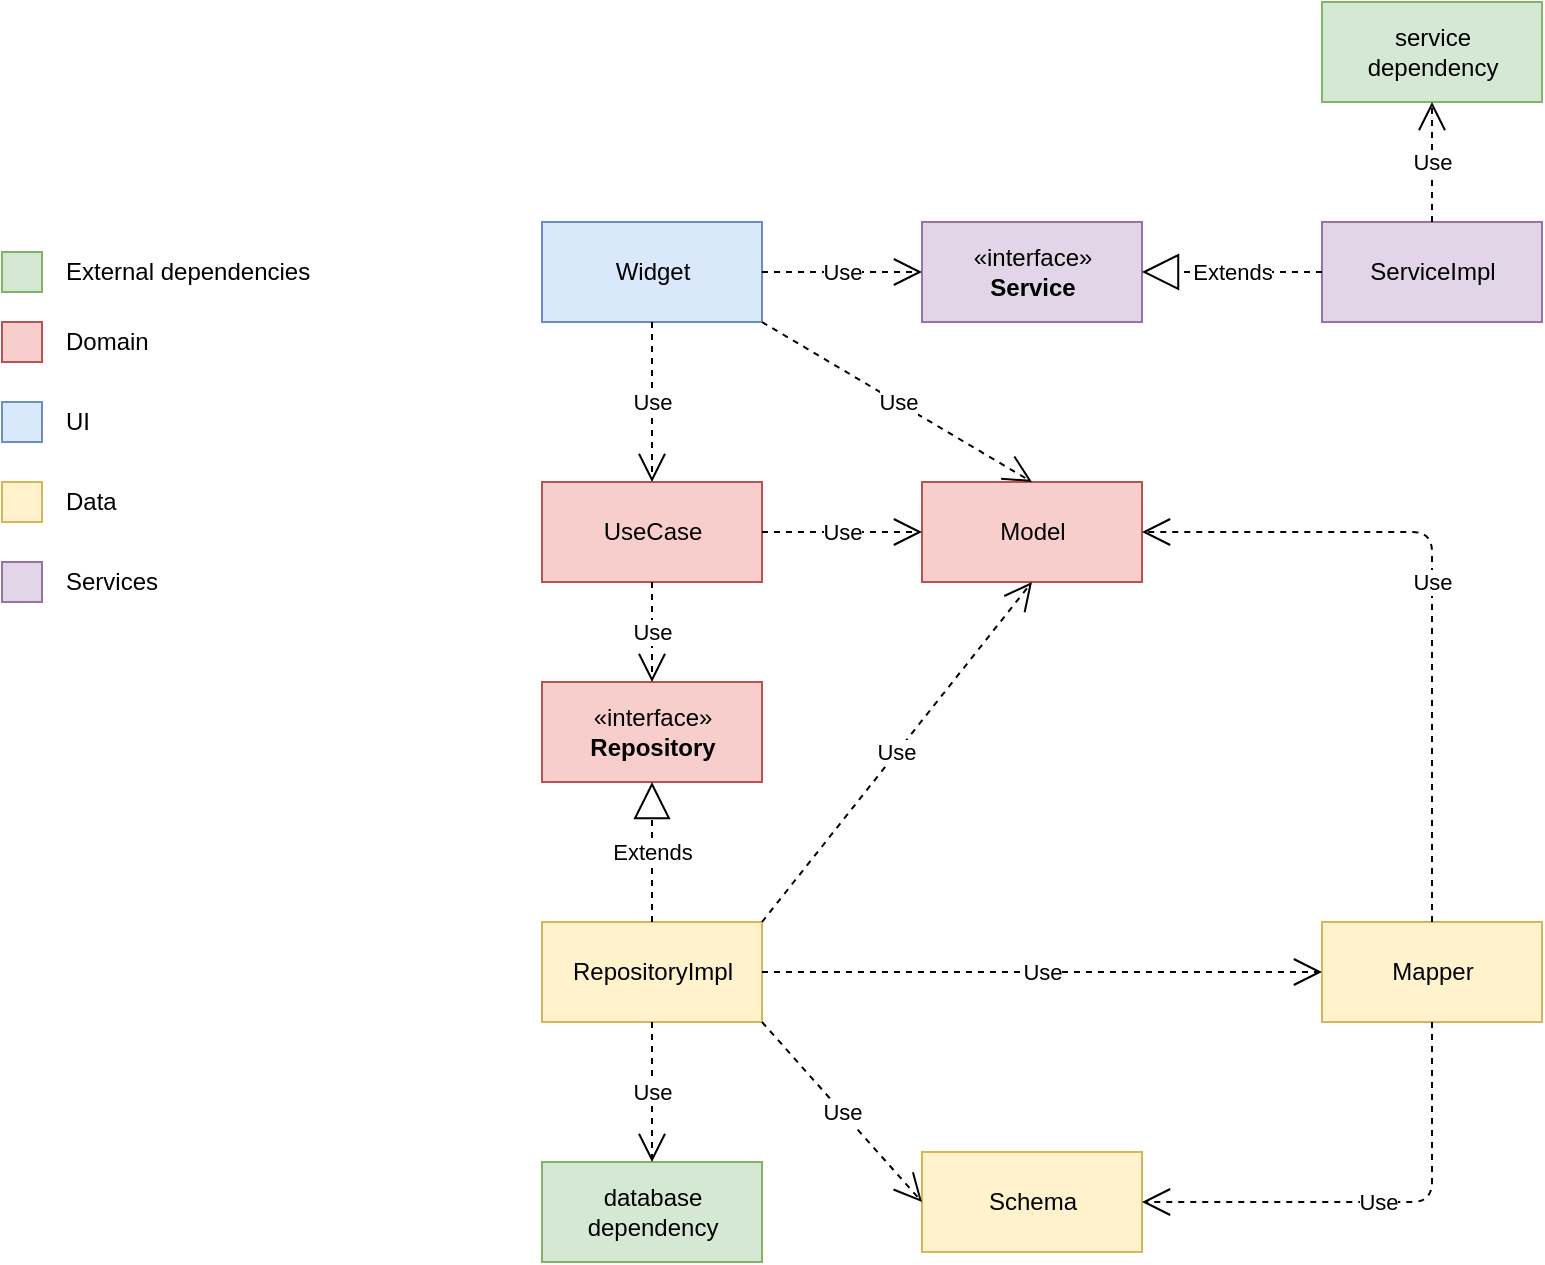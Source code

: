 <mxfile version="14.9.8" type="device"><diagram id="HmxVEOYbfAqqD267RqR1" name="Page-1"><mxGraphModel dx="1185" dy="588" grid="1" gridSize="10" guides="1" tooltips="1" connect="1" arrows="1" fold="1" page="1" pageScale="1" pageWidth="827" pageHeight="1169" math="0" shadow="0"><root><mxCell id="0"/><mxCell id="1" parent="0"/><mxCell id="rpqnRfU4GMrcAdlLdtet-38" value="Widget" style="html=1;fillColor=#dae8fc;strokeColor=#6c8ebf;" vertex="1" parent="1"><mxGeometry x="310" y="120" width="110" height="50" as="geometry"/></mxCell><mxCell id="rpqnRfU4GMrcAdlLdtet-39" value="UseCase" style="html=1;fillColor=#f8cecc;strokeColor=#b85450;" vertex="1" parent="1"><mxGeometry x="310" y="250" width="110" height="50" as="geometry"/></mxCell><mxCell id="rpqnRfU4GMrcAdlLdtet-40" value="«interface»&lt;br&gt;&lt;b&gt;Repository&lt;/b&gt;" style="html=1;fillColor=#f8cecc;strokeColor=#b85450;" vertex="1" parent="1"><mxGeometry x="310" y="350" width="110" height="50" as="geometry"/></mxCell><mxCell id="rpqnRfU4GMrcAdlLdtet-44" value="RepositoryImpl" style="html=1;fillColor=#fff2cc;strokeColor=#d6b656;" vertex="1" parent="1"><mxGeometry x="310" y="470" width="110" height="50" as="geometry"/></mxCell><mxCell id="rpqnRfU4GMrcAdlLdtet-48" value="Mapper" style="html=1;fillColor=#fff2cc;strokeColor=#d6b656;" vertex="1" parent="1"><mxGeometry x="700" y="470" width="110" height="50" as="geometry"/></mxCell><mxCell id="rpqnRfU4GMrcAdlLdtet-50" value="Model" style="html=1;fillColor=#f8cecc;strokeColor=#b85450;" vertex="1" parent="1"><mxGeometry x="500" y="250" width="110" height="50" as="geometry"/></mxCell><mxCell id="rpqnRfU4GMrcAdlLdtet-53" value="Schema" style="html=1;fillColor=#fff2cc;strokeColor=#d6b656;" vertex="1" parent="1"><mxGeometry x="500" y="585" width="110" height="50" as="geometry"/></mxCell><mxCell id="rpqnRfU4GMrcAdlLdtet-65" value="Use" style="endArrow=open;endSize=12;dashed=1;html=1;exitX=1;exitY=1;exitDx=0;exitDy=0;entryX=0.5;entryY=0;entryDx=0;entryDy=0;" edge="1" parent="1" source="rpqnRfU4GMrcAdlLdtet-38" target="rpqnRfU4GMrcAdlLdtet-50"><mxGeometry width="160" relative="1" as="geometry"><mxPoint x="690" y="410" as="sourcePoint"/><mxPoint x="590" y="250" as="targetPoint"/></mxGeometry></mxCell><mxCell id="rpqnRfU4GMrcAdlLdtet-67" value="Use" style="endArrow=open;endSize=12;dashed=1;html=1;exitX=0.5;exitY=1;exitDx=0;exitDy=0;entryX=0.5;entryY=0;entryDx=0;entryDy=0;" edge="1" parent="1" source="rpqnRfU4GMrcAdlLdtet-38" target="rpqnRfU4GMrcAdlLdtet-39"><mxGeometry width="160" relative="1" as="geometry"><mxPoint x="440" y="190" as="sourcePoint"/><mxPoint x="567" y="270" as="targetPoint"/></mxGeometry></mxCell><mxCell id="rpqnRfU4GMrcAdlLdtet-68" value="Use" style="endArrow=open;endSize=12;dashed=1;html=1;exitX=0.5;exitY=1;exitDx=0;exitDy=0;entryX=0.5;entryY=0;entryDx=0;entryDy=0;" edge="1" parent="1" source="rpqnRfU4GMrcAdlLdtet-39" target="rpqnRfU4GMrcAdlLdtet-40"><mxGeometry width="160" relative="1" as="geometry"><mxPoint x="375" y="180" as="sourcePoint"/><mxPoint x="375" y="260" as="targetPoint"/></mxGeometry></mxCell><mxCell id="rpqnRfU4GMrcAdlLdtet-69" value="Use" style="endArrow=open;endSize=12;dashed=1;html=1;exitX=1;exitY=0.5;exitDx=0;exitDy=0;entryX=0;entryY=0.5;entryDx=0;entryDy=0;" edge="1" parent="1" source="rpqnRfU4GMrcAdlLdtet-39" target="rpqnRfU4GMrcAdlLdtet-50"><mxGeometry width="160" relative="1" as="geometry"><mxPoint x="423" y="190" as="sourcePoint"/><mxPoint x="423" y="270" as="targetPoint"/></mxGeometry></mxCell><mxCell id="rpqnRfU4GMrcAdlLdtet-70" value="Use" style="endArrow=open;endSize=12;dashed=1;html=1;exitX=1;exitY=0;exitDx=0;exitDy=0;entryX=0.5;entryY=1;entryDx=0;entryDy=0;" edge="1" parent="1" source="rpqnRfU4GMrcAdlLdtet-44" target="rpqnRfU4GMrcAdlLdtet-50"><mxGeometry width="160" relative="1" as="geometry"><mxPoint x="433" y="200" as="sourcePoint"/><mxPoint x="540" y="320" as="targetPoint"/></mxGeometry></mxCell><mxCell id="rpqnRfU4GMrcAdlLdtet-71" value="Use" style="endArrow=open;endSize=12;dashed=1;html=1;exitX=1;exitY=1;exitDx=0;exitDy=0;entryX=0;entryY=0.5;entryDx=0;entryDy=0;" edge="1" parent="1" source="rpqnRfU4GMrcAdlLdtet-44" target="rpqnRfU4GMrcAdlLdtet-53"><mxGeometry width="160" relative="1" as="geometry"><mxPoint x="443" y="210" as="sourcePoint"/><mxPoint x="555" y="590" as="targetPoint"/></mxGeometry></mxCell><mxCell id="rpqnRfU4GMrcAdlLdtet-72" value="Use" style="endArrow=open;endSize=12;dashed=1;html=1;exitX=1;exitY=0.5;exitDx=0;exitDy=0;entryX=0;entryY=0.5;entryDx=0;entryDy=0;" edge="1" parent="1" source="rpqnRfU4GMrcAdlLdtet-44" target="rpqnRfU4GMrcAdlLdtet-48"><mxGeometry width="160" relative="1" as="geometry"><mxPoint x="453" y="220" as="sourcePoint"/><mxPoint x="453" y="300" as="targetPoint"/></mxGeometry></mxCell><mxCell id="rpqnRfU4GMrcAdlLdtet-73" value="Use" style="endArrow=open;endSize=12;dashed=1;html=1;exitX=0.5;exitY=1;exitDx=0;exitDy=0;entryX=1;entryY=0.5;entryDx=0;entryDy=0;edgeStyle=orthogonalEdgeStyle;" edge="1" parent="1" source="rpqnRfU4GMrcAdlLdtet-48" target="rpqnRfU4GMrcAdlLdtet-53"><mxGeometry width="160" relative="1" as="geometry"><mxPoint x="463" y="230" as="sourcePoint"/><mxPoint x="463" y="310" as="targetPoint"/></mxGeometry></mxCell><mxCell id="rpqnRfU4GMrcAdlLdtet-74" value="Use" style="endArrow=open;endSize=12;dashed=1;html=1;exitX=0.5;exitY=0;exitDx=0;exitDy=0;entryX=1;entryY=0.5;entryDx=0;entryDy=0;edgeStyle=orthogonalEdgeStyle;" edge="1" parent="1" source="rpqnRfU4GMrcAdlLdtet-48" target="rpqnRfU4GMrcAdlLdtet-50"><mxGeometry width="160" relative="1" as="geometry"><mxPoint x="473" y="240" as="sourcePoint"/><mxPoint x="473" y="320" as="targetPoint"/></mxGeometry></mxCell><mxCell id="rpqnRfU4GMrcAdlLdtet-75" value="Extends" style="endArrow=block;endSize=16;endFill=0;html=1;dashed=1;entryX=0.5;entryY=1;entryDx=0;entryDy=0;exitX=0.5;exitY=0;exitDx=0;exitDy=0;" edge="1" parent="1" source="rpqnRfU4GMrcAdlLdtet-44" target="rpqnRfU4GMrcAdlLdtet-40"><mxGeometry width="160" relative="1" as="geometry"><mxPoint x="140" y="570" as="sourcePoint"/><mxPoint x="300" y="570" as="targetPoint"/></mxGeometry></mxCell><mxCell id="rpqnRfU4GMrcAdlLdtet-76" value="database&lt;br&gt;dependency" style="html=1;fillColor=#d5e8d4;strokeColor=#82b366;" vertex="1" parent="1"><mxGeometry x="310" y="590" width="110" height="50" as="geometry"/></mxCell><mxCell id="rpqnRfU4GMrcAdlLdtet-78" value="Use" style="endArrow=open;endSize=12;dashed=1;html=1;exitX=0.5;exitY=1;exitDx=0;exitDy=0;entryX=0.5;entryY=0;entryDx=0;entryDy=0;" edge="1" parent="1" source="rpqnRfU4GMrcAdlLdtet-44" target="rpqnRfU4GMrcAdlLdtet-76"><mxGeometry width="160" relative="1" as="geometry"><mxPoint x="430" y="530" as="sourcePoint"/><mxPoint x="510" y="620" as="targetPoint"/></mxGeometry></mxCell><mxCell id="rpqnRfU4GMrcAdlLdtet-79" value="«interface»&lt;br&gt;&lt;b&gt;Service&lt;/b&gt;" style="html=1;fillColor=#e1d5e7;strokeColor=#9673a6;" vertex="1" parent="1"><mxGeometry x="500" y="120" width="110" height="50" as="geometry"/></mxCell><mxCell id="rpqnRfU4GMrcAdlLdtet-80" value="Use" style="endArrow=open;endSize=12;dashed=1;html=1;exitX=1;exitY=0.5;exitDx=0;exitDy=0;entryX=0;entryY=0.5;entryDx=0;entryDy=0;" edge="1" parent="1" source="rpqnRfU4GMrcAdlLdtet-38" target="rpqnRfU4GMrcAdlLdtet-79"><mxGeometry width="160" relative="1" as="geometry"><mxPoint x="375" y="180" as="sourcePoint"/><mxPoint x="375" y="260" as="targetPoint"/></mxGeometry></mxCell><mxCell id="rpqnRfU4GMrcAdlLdtet-81" value="ServiceImpl" style="html=1;fillColor=#e1d5e7;strokeColor=#9673a6;" vertex="1" parent="1"><mxGeometry x="700" y="120" width="110" height="50" as="geometry"/></mxCell><mxCell id="rpqnRfU4GMrcAdlLdtet-85" value="" style="group" vertex="1" connectable="0" parent="1"><mxGeometry x="40" y="135" width="250" height="20" as="geometry"/></mxCell><mxCell id="rpqnRfU4GMrcAdlLdtet-83" value="" style="html=1;fillColor=#d5e8d4;strokeColor=#82b366;" vertex="1" parent="rpqnRfU4GMrcAdlLdtet-85"><mxGeometry width="20" height="20" as="geometry"/></mxCell><mxCell id="rpqnRfU4GMrcAdlLdtet-84" value="External dependencies" style="text;html=1;align=left;verticalAlign=middle;resizable=0;points=[];autosize=1;strokeColor=none;" vertex="1" parent="rpqnRfU4GMrcAdlLdtet-85"><mxGeometry x="30" width="140" height="20" as="geometry"/></mxCell><mxCell id="rpqnRfU4GMrcAdlLdtet-87" value="" style="group" vertex="1" connectable="0" parent="1"><mxGeometry x="40" y="170" width="170" height="20" as="geometry"/></mxCell><mxCell id="rpqnRfU4GMrcAdlLdtet-88" value="" style="html=1;fillColor=#f8cecc;strokeColor=#b85450;" vertex="1" parent="rpqnRfU4GMrcAdlLdtet-87"><mxGeometry width="20" height="20" as="geometry"/></mxCell><mxCell id="rpqnRfU4GMrcAdlLdtet-89" value="Domain" style="text;html=1;align=left;verticalAlign=middle;resizable=0;points=[];autosize=1;strokeColor=none;" vertex="1" parent="rpqnRfU4GMrcAdlLdtet-87"><mxGeometry x="30" width="60" height="20" as="geometry"/></mxCell><mxCell id="rpqnRfU4GMrcAdlLdtet-92" value="" style="group" vertex="1" connectable="0" parent="1"><mxGeometry x="40" y="210" width="170" height="20" as="geometry"/></mxCell><mxCell id="rpqnRfU4GMrcAdlLdtet-93" value="" style="html=1;fillColor=#dae8fc;strokeColor=#6c8ebf;" vertex="1" parent="rpqnRfU4GMrcAdlLdtet-92"><mxGeometry width="20" height="20" as="geometry"/></mxCell><mxCell id="rpqnRfU4GMrcAdlLdtet-94" value="UI" style="text;html=1;align=left;verticalAlign=middle;resizable=0;points=[];autosize=1;strokeColor=none;" vertex="1" parent="rpqnRfU4GMrcAdlLdtet-92"><mxGeometry x="30" width="30" height="20" as="geometry"/></mxCell><mxCell id="rpqnRfU4GMrcAdlLdtet-95" value="" style="group" vertex="1" connectable="0" parent="1"><mxGeometry x="40" y="250" width="170" height="20" as="geometry"/></mxCell><mxCell id="rpqnRfU4GMrcAdlLdtet-96" value="" style="html=1;fillColor=#fff2cc;strokeColor=#d6b656;" vertex="1" parent="rpqnRfU4GMrcAdlLdtet-95"><mxGeometry width="20" height="20" as="geometry"/></mxCell><mxCell id="rpqnRfU4GMrcAdlLdtet-97" value="Data" style="text;html=1;align=left;verticalAlign=middle;resizable=0;points=[];autosize=1;strokeColor=none;" vertex="1" parent="rpqnRfU4GMrcAdlLdtet-95"><mxGeometry x="30" width="40" height="20" as="geometry"/></mxCell><mxCell id="rpqnRfU4GMrcAdlLdtet-99" value="" style="group" vertex="1" connectable="0" parent="1"><mxGeometry x="40" y="290" width="170" height="20" as="geometry"/></mxCell><mxCell id="rpqnRfU4GMrcAdlLdtet-100" value="" style="html=1;fillColor=#e1d5e7;strokeColor=#9673a6;" vertex="1" parent="rpqnRfU4GMrcAdlLdtet-99"><mxGeometry width="20" height="20" as="geometry"/></mxCell><mxCell id="rpqnRfU4GMrcAdlLdtet-101" value="Services" style="text;html=1;align=left;verticalAlign=middle;resizable=0;points=[];autosize=1;strokeColor=none;" vertex="1" parent="rpqnRfU4GMrcAdlLdtet-99"><mxGeometry x="30" width="60" height="20" as="geometry"/></mxCell><mxCell id="rpqnRfU4GMrcAdlLdtet-102" value="Extends" style="endArrow=block;endSize=16;endFill=0;html=1;dashed=1;entryX=1;entryY=0.5;entryDx=0;entryDy=0;exitX=0;exitY=0.5;exitDx=0;exitDy=0;" edge="1" parent="1" source="rpqnRfU4GMrcAdlLdtet-81" target="rpqnRfU4GMrcAdlLdtet-79"><mxGeometry width="160" relative="1" as="geometry"><mxPoint x="375" y="480" as="sourcePoint"/><mxPoint x="375" y="410" as="targetPoint"/></mxGeometry></mxCell><mxCell id="rpqnRfU4GMrcAdlLdtet-103" value="service&lt;br&gt;dependency" style="html=1;fillColor=#d5e8d4;strokeColor=#82b366;" vertex="1" parent="1"><mxGeometry x="700" y="10" width="110" height="50" as="geometry"/></mxCell><mxCell id="rpqnRfU4GMrcAdlLdtet-105" value="Use" style="endArrow=open;endSize=12;dashed=1;html=1;exitX=0.5;exitY=0;exitDx=0;exitDy=0;entryX=0.5;entryY=1;entryDx=0;entryDy=0;" edge="1" parent="1" source="rpqnRfU4GMrcAdlLdtet-81" target="rpqnRfU4GMrcAdlLdtet-103"><mxGeometry width="160" relative="1" as="geometry"><mxPoint x="430" y="155" as="sourcePoint"/><mxPoint x="510" y="155" as="targetPoint"/></mxGeometry></mxCell></root></mxGraphModel></diagram></mxfile>